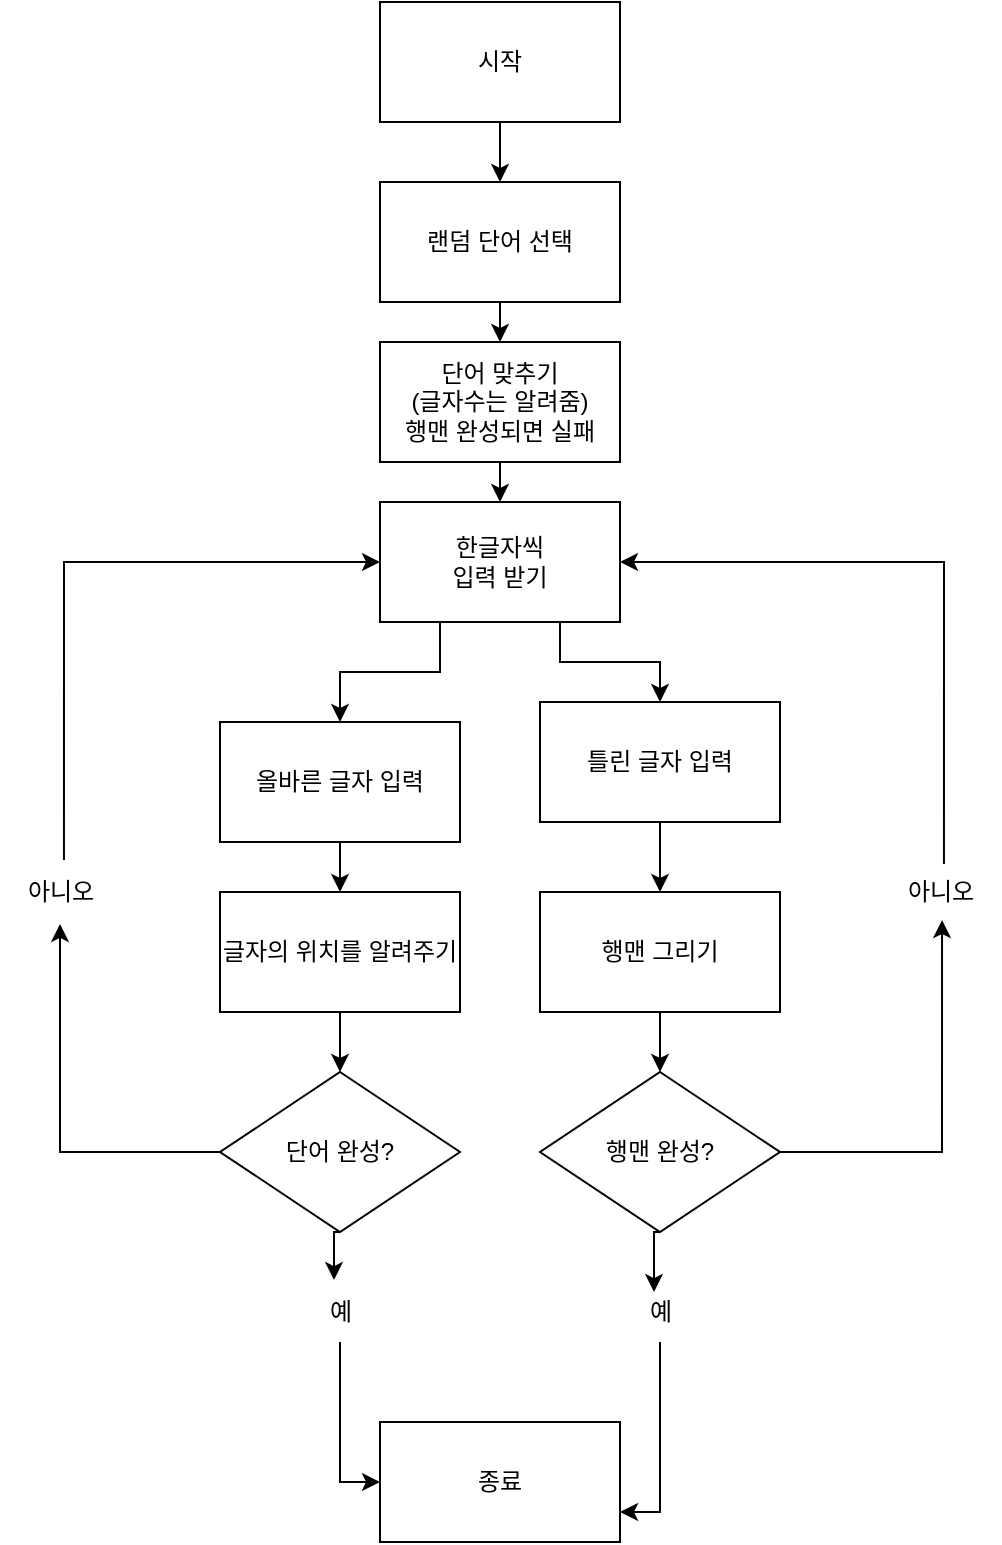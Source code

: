 <mxfile version="24.7.12">
  <diagram name="페이지-1" id="vFbvB5QFXCAXFCvXCD8W">
    <mxGraphModel dx="792" dy="1097" grid="1" gridSize="10" guides="1" tooltips="1" connect="1" arrows="1" fold="1" page="1" pageScale="1" pageWidth="827" pageHeight="1169" math="0" shadow="0">
      <root>
        <mxCell id="0" />
        <mxCell id="1" parent="0" />
        <mxCell id="MvLENgiKJ69Zu3x2eMVX-45" style="edgeStyle=orthogonalEdgeStyle;rounded=0;orthogonalLoop=1;jettySize=auto;html=1;exitX=0.5;exitY=1;exitDx=0;exitDy=0;entryX=0.5;entryY=0;entryDx=0;entryDy=0;" edge="1" parent="1" source="MvLENgiKJ69Zu3x2eMVX-19" target="MvLENgiKJ69Zu3x2eMVX-20">
          <mxGeometry relative="1" as="geometry" />
        </mxCell>
        <mxCell id="MvLENgiKJ69Zu3x2eMVX-19" value="단어 맞추기&lt;div&gt;(글자수는 알려줌)&lt;/div&gt;&lt;div&gt;행맨 완성되면 실패&lt;br&gt;&lt;/div&gt;" style="rounded=0;whiteSpace=wrap;html=1;" vertex="1" parent="1">
          <mxGeometry x="310" y="220" width="120" height="60" as="geometry" />
        </mxCell>
        <mxCell id="MvLENgiKJ69Zu3x2eMVX-30" style="edgeStyle=orthogonalEdgeStyle;rounded=0;orthogonalLoop=1;jettySize=auto;html=1;exitX=0.25;exitY=1;exitDx=0;exitDy=0;entryX=0.5;entryY=0;entryDx=0;entryDy=0;" edge="1" parent="1" source="MvLENgiKJ69Zu3x2eMVX-20" target="MvLENgiKJ69Zu3x2eMVX-22">
          <mxGeometry relative="1" as="geometry" />
        </mxCell>
        <mxCell id="MvLENgiKJ69Zu3x2eMVX-31" style="edgeStyle=orthogonalEdgeStyle;rounded=0;orthogonalLoop=1;jettySize=auto;html=1;exitX=0.75;exitY=1;exitDx=0;exitDy=0;entryX=0.5;entryY=0;entryDx=0;entryDy=0;" edge="1" parent="1" source="MvLENgiKJ69Zu3x2eMVX-20" target="MvLENgiKJ69Zu3x2eMVX-21">
          <mxGeometry relative="1" as="geometry" />
        </mxCell>
        <mxCell id="MvLENgiKJ69Zu3x2eMVX-20" value="한글자씩&lt;div&gt;입력 받기&lt;/div&gt;" style="rounded=0;whiteSpace=wrap;html=1;" vertex="1" parent="1">
          <mxGeometry x="310" y="300" width="120" height="60" as="geometry" />
        </mxCell>
        <mxCell id="MvLENgiKJ69Zu3x2eMVX-33" style="edgeStyle=orthogonalEdgeStyle;rounded=0;orthogonalLoop=1;jettySize=auto;html=1;exitX=0.5;exitY=1;exitDx=0;exitDy=0;entryX=0.5;entryY=0;entryDx=0;entryDy=0;" edge="1" parent="1" source="MvLENgiKJ69Zu3x2eMVX-21" target="MvLENgiKJ69Zu3x2eMVX-27">
          <mxGeometry relative="1" as="geometry" />
        </mxCell>
        <mxCell id="MvLENgiKJ69Zu3x2eMVX-21" value="틀린 글자 입력" style="rounded=0;whiteSpace=wrap;html=1;" vertex="1" parent="1">
          <mxGeometry x="390" y="400" width="120" height="60" as="geometry" />
        </mxCell>
        <mxCell id="MvLENgiKJ69Zu3x2eMVX-54" style="edgeStyle=orthogonalEdgeStyle;rounded=0;orthogonalLoop=1;jettySize=auto;html=1;exitX=0.5;exitY=1;exitDx=0;exitDy=0;entryX=0.5;entryY=0;entryDx=0;entryDy=0;" edge="1" parent="1" source="MvLENgiKJ69Zu3x2eMVX-22" target="MvLENgiKJ69Zu3x2eMVX-26">
          <mxGeometry relative="1" as="geometry" />
        </mxCell>
        <mxCell id="MvLENgiKJ69Zu3x2eMVX-22" value="올바른 글자 입력" style="rounded=0;whiteSpace=wrap;html=1;" vertex="1" parent="1">
          <mxGeometry x="230" y="410" width="120" height="60" as="geometry" />
        </mxCell>
        <mxCell id="MvLENgiKJ69Zu3x2eMVX-53" style="edgeStyle=orthogonalEdgeStyle;rounded=0;orthogonalLoop=1;jettySize=auto;html=1;exitX=0.5;exitY=1;exitDx=0;exitDy=0;entryX=0.5;entryY=0;entryDx=0;entryDy=0;" edge="1" parent="1" source="MvLENgiKJ69Zu3x2eMVX-26">
          <mxGeometry relative="1" as="geometry">
            <mxPoint x="290" y="585" as="targetPoint" />
          </mxGeometry>
        </mxCell>
        <mxCell id="MvLENgiKJ69Zu3x2eMVX-26" value="글자의 위치를 알려주기" style="rounded=0;whiteSpace=wrap;html=1;" vertex="1" parent="1">
          <mxGeometry x="230" y="495" width="120" height="60" as="geometry" />
        </mxCell>
        <mxCell id="MvLENgiKJ69Zu3x2eMVX-52" value="" style="edgeStyle=orthogonalEdgeStyle;rounded=0;orthogonalLoop=1;jettySize=auto;html=1;" edge="1" parent="1" source="MvLENgiKJ69Zu3x2eMVX-27">
          <mxGeometry relative="1" as="geometry">
            <mxPoint x="450" y="585" as="targetPoint" />
          </mxGeometry>
        </mxCell>
        <mxCell id="MvLENgiKJ69Zu3x2eMVX-27" value="행맨 그리기" style="rounded=0;whiteSpace=wrap;html=1;" vertex="1" parent="1">
          <mxGeometry x="390" y="495" width="120" height="60" as="geometry" />
        </mxCell>
        <mxCell id="MvLENgiKJ69Zu3x2eMVX-40" value="종료" style="rounded=0;whiteSpace=wrap;html=1;" vertex="1" parent="1">
          <mxGeometry x="310" y="760" width="120" height="60" as="geometry" />
        </mxCell>
        <mxCell id="MvLENgiKJ69Zu3x2eMVX-61" style="edgeStyle=orthogonalEdgeStyle;rounded=0;orthogonalLoop=1;jettySize=auto;html=1;exitX=0.5;exitY=1;exitDx=0;exitDy=0;entryX=0.5;entryY=0;entryDx=0;entryDy=0;" edge="1" parent="1" source="MvLENgiKJ69Zu3x2eMVX-42" target="MvLENgiKJ69Zu3x2eMVX-46">
          <mxGeometry relative="1" as="geometry" />
        </mxCell>
        <mxCell id="MvLENgiKJ69Zu3x2eMVX-42" value="시작" style="rounded=0;whiteSpace=wrap;html=1;" vertex="1" parent="1">
          <mxGeometry x="310" y="50" width="120" height="60" as="geometry" />
        </mxCell>
        <mxCell id="MvLENgiKJ69Zu3x2eMVX-62" style="edgeStyle=orthogonalEdgeStyle;rounded=0;orthogonalLoop=1;jettySize=auto;html=1;exitX=0.5;exitY=1;exitDx=0;exitDy=0;entryX=0.5;entryY=0;entryDx=0;entryDy=0;" edge="1" parent="1" source="MvLENgiKJ69Zu3x2eMVX-46" target="MvLENgiKJ69Zu3x2eMVX-19">
          <mxGeometry relative="1" as="geometry" />
        </mxCell>
        <mxCell id="MvLENgiKJ69Zu3x2eMVX-46" value="랜덤 단어 선택" style="rounded=0;whiteSpace=wrap;html=1;" vertex="1" parent="1">
          <mxGeometry x="310" y="140" width="120" height="60" as="geometry" />
        </mxCell>
        <mxCell id="MvLENgiKJ69Zu3x2eMVX-66" value="단어 완성?" style="rhombus;whiteSpace=wrap;html=1;" vertex="1" parent="1">
          <mxGeometry x="230" y="585" width="120" height="80" as="geometry" />
        </mxCell>
        <mxCell id="MvLENgiKJ69Zu3x2eMVX-70" value="행맨 완성?" style="rhombus;whiteSpace=wrap;html=1;" vertex="1" parent="1">
          <mxGeometry x="390" y="585" width="120" height="80" as="geometry" />
        </mxCell>
        <mxCell id="MvLENgiKJ69Zu3x2eMVX-82" style="edgeStyle=orthogonalEdgeStyle;rounded=0;orthogonalLoop=1;jettySize=auto;html=1;entryX=0;entryY=0.5;entryDx=0;entryDy=0;" edge="1" parent="1" source="MvLENgiKJ69Zu3x2eMVX-73" target="MvLENgiKJ69Zu3x2eMVX-40">
          <mxGeometry relative="1" as="geometry" />
        </mxCell>
        <mxCell id="MvLENgiKJ69Zu3x2eMVX-73" value="예" style="text;html=1;align=center;verticalAlign=middle;resizable=0;points=[];autosize=1;strokeColor=none;fillColor=none;" vertex="1" parent="1">
          <mxGeometry x="270" y="690" width="40" height="30" as="geometry" />
        </mxCell>
        <mxCell id="MvLENgiKJ69Zu3x2eMVX-84" style="edgeStyle=orthogonalEdgeStyle;rounded=0;orthogonalLoop=1;jettySize=auto;html=1;entryX=1;entryY=0.75;entryDx=0;entryDy=0;" edge="1" parent="1" source="MvLENgiKJ69Zu3x2eMVX-74" target="MvLENgiKJ69Zu3x2eMVX-40">
          <mxGeometry relative="1" as="geometry" />
        </mxCell>
        <mxCell id="MvLENgiKJ69Zu3x2eMVX-74" value="예" style="text;html=1;align=center;verticalAlign=middle;resizable=0;points=[];autosize=1;strokeColor=none;fillColor=none;" vertex="1" parent="1">
          <mxGeometry x="430" y="690" width="40" height="30" as="geometry" />
        </mxCell>
        <mxCell id="MvLENgiKJ69Zu3x2eMVX-80" style="edgeStyle=orthogonalEdgeStyle;rounded=0;orthogonalLoop=1;jettySize=auto;html=1;entryX=1;entryY=0.5;entryDx=0;entryDy=0;exitX=0.533;exitY=0.033;exitDx=0;exitDy=0;exitPerimeter=0;" edge="1" parent="1" source="MvLENgiKJ69Zu3x2eMVX-75" target="MvLENgiKJ69Zu3x2eMVX-20">
          <mxGeometry relative="1" as="geometry" />
        </mxCell>
        <mxCell id="MvLENgiKJ69Zu3x2eMVX-75" value="아니오" style="text;html=1;align=center;verticalAlign=middle;resizable=0;points=[];autosize=1;strokeColor=none;fillColor=none;" vertex="1" parent="1">
          <mxGeometry x="560" y="480" width="60" height="30" as="geometry" />
        </mxCell>
        <mxCell id="MvLENgiKJ69Zu3x2eMVX-78" style="edgeStyle=orthogonalEdgeStyle;rounded=0;orthogonalLoop=1;jettySize=auto;html=1;entryX=0;entryY=0.5;entryDx=0;entryDy=0;exitX=0.533;exitY=-0.033;exitDx=0;exitDy=0;exitPerimeter=0;" edge="1" parent="1" source="MvLENgiKJ69Zu3x2eMVX-76" target="MvLENgiKJ69Zu3x2eMVX-20">
          <mxGeometry relative="1" as="geometry" />
        </mxCell>
        <mxCell id="MvLENgiKJ69Zu3x2eMVX-76" value="아니오" style="text;html=1;align=center;verticalAlign=middle;resizable=0;points=[];autosize=1;strokeColor=none;fillColor=none;" vertex="1" parent="1">
          <mxGeometry x="120" y="480" width="60" height="30" as="geometry" />
        </mxCell>
        <mxCell id="MvLENgiKJ69Zu3x2eMVX-77" style="edgeStyle=orthogonalEdgeStyle;rounded=0;orthogonalLoop=1;jettySize=auto;html=1;exitX=0;exitY=0.5;exitDx=0;exitDy=0;entryX=0.5;entryY=1.033;entryDx=0;entryDy=0;entryPerimeter=0;" edge="1" parent="1" source="MvLENgiKJ69Zu3x2eMVX-66" target="MvLENgiKJ69Zu3x2eMVX-76">
          <mxGeometry relative="1" as="geometry" />
        </mxCell>
        <mxCell id="MvLENgiKJ69Zu3x2eMVX-79" style="edgeStyle=orthogonalEdgeStyle;rounded=0;orthogonalLoop=1;jettySize=auto;html=1;exitX=1;exitY=0.5;exitDx=0;exitDy=0;entryX=0.517;entryY=0.967;entryDx=0;entryDy=0;entryPerimeter=0;" edge="1" parent="1" source="MvLENgiKJ69Zu3x2eMVX-70" target="MvLENgiKJ69Zu3x2eMVX-75">
          <mxGeometry relative="1" as="geometry" />
        </mxCell>
        <mxCell id="MvLENgiKJ69Zu3x2eMVX-81" style="edgeStyle=orthogonalEdgeStyle;rounded=0;orthogonalLoop=1;jettySize=auto;html=1;exitX=0.5;exitY=1;exitDx=0;exitDy=0;entryX=0.425;entryY=-0.033;entryDx=0;entryDy=0;entryPerimeter=0;" edge="1" parent="1" source="MvLENgiKJ69Zu3x2eMVX-66" target="MvLENgiKJ69Zu3x2eMVX-73">
          <mxGeometry relative="1" as="geometry" />
        </mxCell>
        <mxCell id="MvLENgiKJ69Zu3x2eMVX-83" style="edgeStyle=orthogonalEdgeStyle;rounded=0;orthogonalLoop=1;jettySize=auto;html=1;exitX=0.5;exitY=1;exitDx=0;exitDy=0;entryX=0.425;entryY=0.167;entryDx=0;entryDy=0;entryPerimeter=0;" edge="1" parent="1" source="MvLENgiKJ69Zu3x2eMVX-70" target="MvLENgiKJ69Zu3x2eMVX-74">
          <mxGeometry relative="1" as="geometry" />
        </mxCell>
      </root>
    </mxGraphModel>
  </diagram>
</mxfile>
